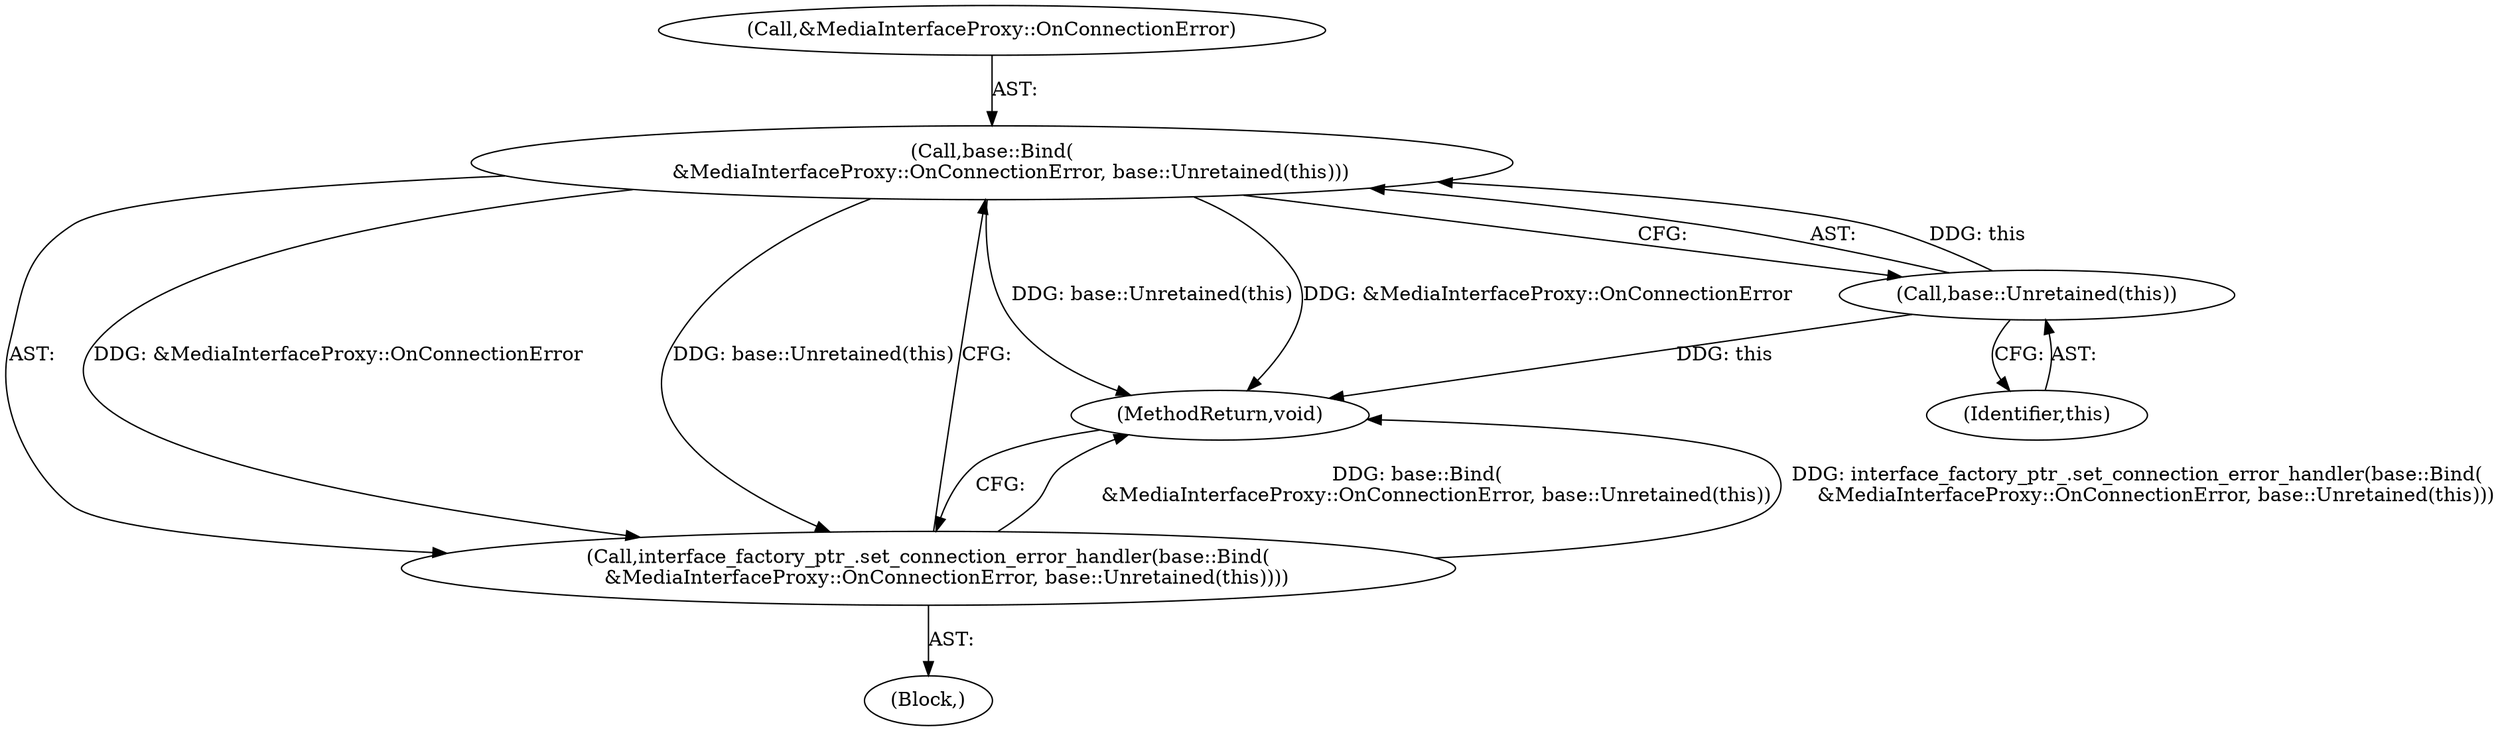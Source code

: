 digraph "1_Chrome_bc1f34b9be509f1404f0bb1ba1947614d5f0bcd1@del" {
"1000154" [label="(Call,base::Bind(\n      &MediaInterfaceProxy::OnConnectionError, base::Unretained(this)))"];
"1000157" [label="(Call,base::Unretained(this))"];
"1000153" [label="(Call,interface_factory_ptr_.set_connection_error_handler(base::Bind(\n      &MediaInterfaceProxy::OnConnectionError, base::Unretained(this))))"];
"1000101" [label="(Block,)"];
"1000153" [label="(Call,interface_factory_ptr_.set_connection_error_handler(base::Bind(\n      &MediaInterfaceProxy::OnConnectionError, base::Unretained(this))))"];
"1000159" [label="(MethodReturn,void)"];
"1000157" [label="(Call,base::Unretained(this))"];
"1000154" [label="(Call,base::Bind(\n      &MediaInterfaceProxy::OnConnectionError, base::Unretained(this)))"];
"1000155" [label="(Call,&MediaInterfaceProxy::OnConnectionError)"];
"1000158" [label="(Identifier,this)"];
"1000154" -> "1000153"  [label="AST: "];
"1000154" -> "1000157"  [label="CFG: "];
"1000155" -> "1000154"  [label="AST: "];
"1000157" -> "1000154"  [label="AST: "];
"1000153" -> "1000154"  [label="CFG: "];
"1000154" -> "1000159"  [label="DDG: base::Unretained(this)"];
"1000154" -> "1000159"  [label="DDG: &MediaInterfaceProxy::OnConnectionError"];
"1000154" -> "1000153"  [label="DDG: &MediaInterfaceProxy::OnConnectionError"];
"1000154" -> "1000153"  [label="DDG: base::Unretained(this)"];
"1000157" -> "1000154"  [label="DDG: this"];
"1000157" -> "1000158"  [label="CFG: "];
"1000158" -> "1000157"  [label="AST: "];
"1000157" -> "1000159"  [label="DDG: this"];
"1000153" -> "1000101"  [label="AST: "];
"1000159" -> "1000153"  [label="CFG: "];
"1000153" -> "1000159"  [label="DDG: base::Bind(\n      &MediaInterfaceProxy::OnConnectionError, base::Unretained(this))"];
"1000153" -> "1000159"  [label="DDG: interface_factory_ptr_.set_connection_error_handler(base::Bind(\n      &MediaInterfaceProxy::OnConnectionError, base::Unretained(this)))"];
}
